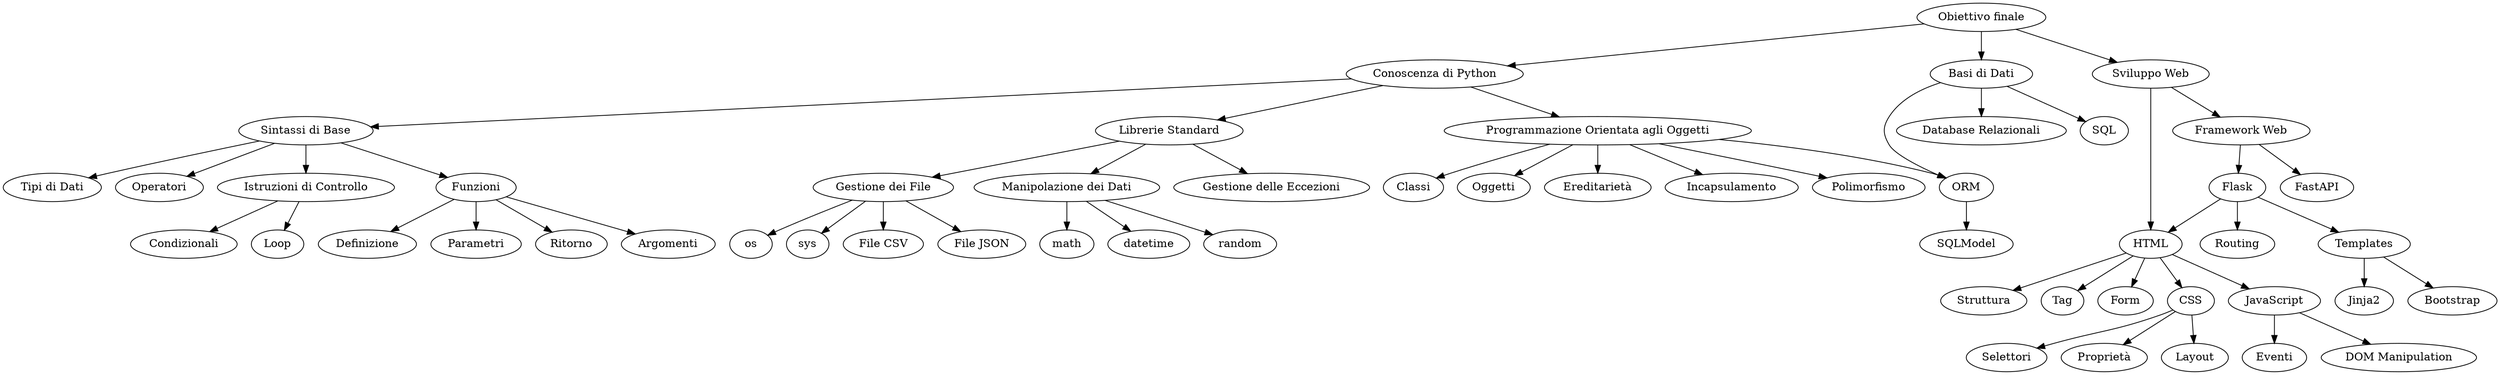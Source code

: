 digraph G {
    "Obiettivo finale" -> {"Conoscenza di Python" "Sviluppo Web" "Basi di Dati"};
    "Conoscenza di Python" -> {"Sintassi di Base" "Librerie Standard" "Programmazione Orientata agli Oggetti"};
    "Sintassi di Base" -> {"Tipi di Dati" "Operatori" "Istruzioni di Controllo" "Funzioni"};
    "Librerie Standard" -> {"Gestione dei File" "Manipolazione dei Dati" "Gestione delle Eccezioni"};
    "Programmazione Orientata agli Oggetti" -> {"Classi" "Oggetti" "Ereditarietà" "Incapsulamento" "Polimorfismo" "ORM"};
    "Istruzioni di Controllo" -> {"Condizionali" "Loop"};
    "Funzioni" -> {"Definizione" "Parametri" "Ritorno" "Argomenti"};
    "Gestione dei File" -> {"os" "sys" "File CSV" "File JSON"};
    "Manipolazione dei Dati" -> {"math" "datetime" "random"};
    "Basi di Dati" -> {"Database Relazionali" "SQL" "ORM"};
    "ORM" -> {"SQLModel"};
    "Sviluppo Web" -> {"HTML" "Framework Web"};
    "Framework Web" -> {"Flask" "FastAPI"};
    "Flask" -> {"Routing" "Templates" "HTML"};
    "Templates" -> {"Jinja2" "Bootstrap"};
    "HTML" -> {"Struttura" "Tag" "Form" "CSS" "JavaScript"};
    "CSS" -> {"Selettori" "Proprietà" "Layout"};
    "JavaScript" -> {"Eventi" "DOM Manipulation"};
}